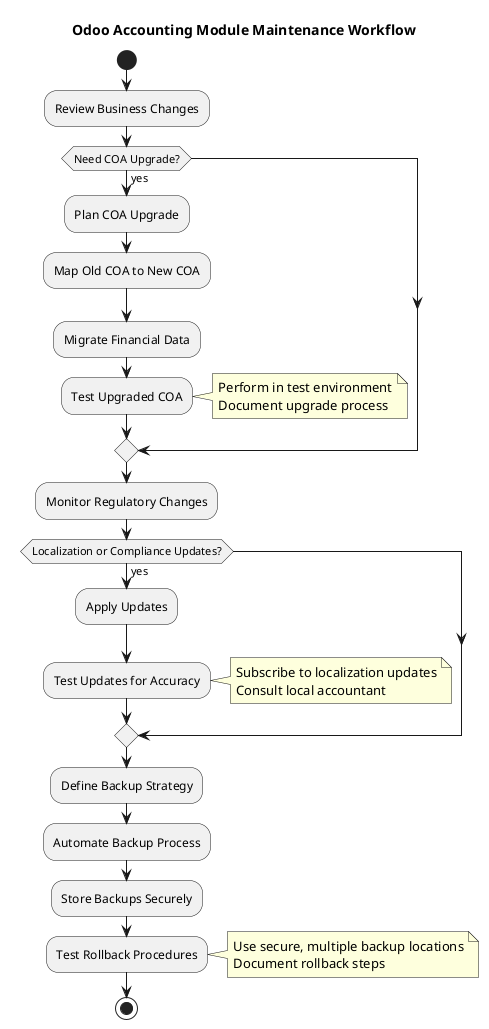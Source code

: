 @startuml
title Odoo Accounting Module Maintenance Workflow

start

:Review Business Changes;
if (Need COA Upgrade?) then (yes)
  :Plan COA Upgrade;
  :Map Old COA to New COA;
  :Migrate Financial Data;
  :Test Upgraded COA;
  note right: Perform in test environment\nDocument upgrade process
endif

:Monitor Regulatory Changes;
if (Localization or Compliance Updates?) then (yes)
  :Apply Updates;
  :Test Updates for Accuracy;
  note right: Subscribe to localization updates\nConsult local accountant
endif

:Define Backup Strategy;
:Automate Backup Process;
:Store Backups Securely;
:Test Rollback Procedures;
note right: Use secure, multiple backup locations\nDocument rollback steps

stop

@enduml
